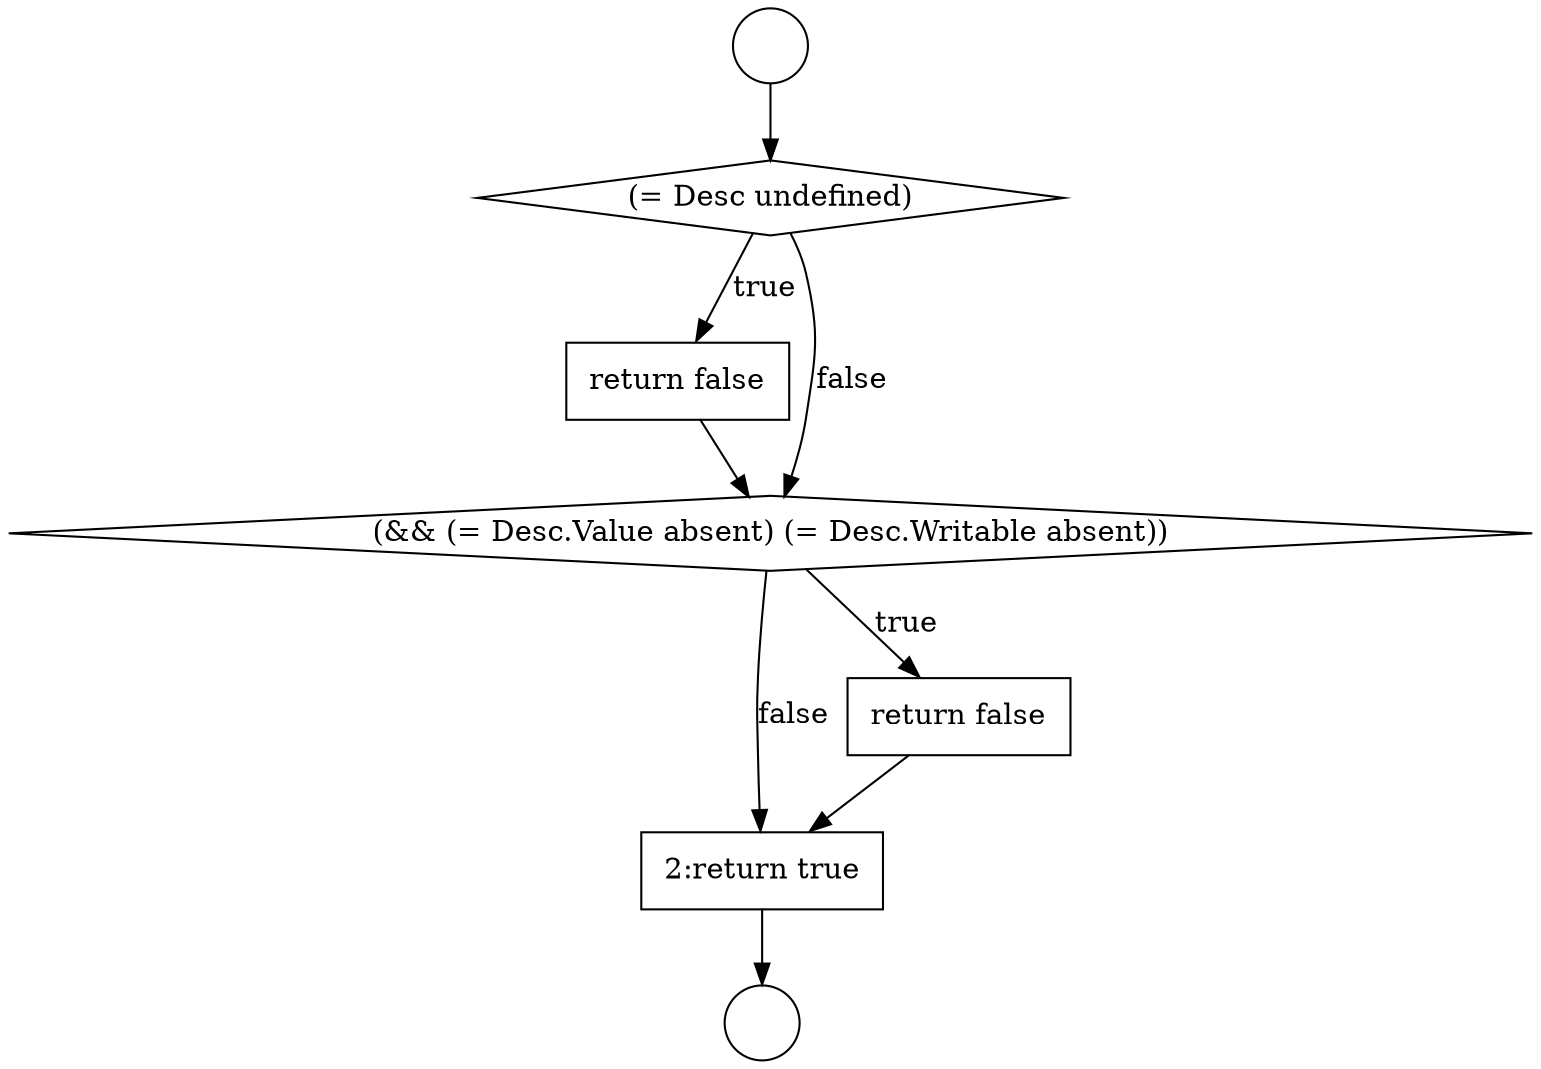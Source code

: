 digraph {
  node164 [shape=none, margin=0, label=<<font color="black">
    <table border="0" cellborder="1" cellspacing="0" cellpadding="10">
      <tr><td align="left">2:return true</td></tr>
    </table>
  </font>> color="black" fillcolor="white" style=filled]
  node160 [shape=diamond, label=<<font color="black">(= Desc undefined)</font>> color="black" fillcolor="white" style=filled]
  node161 [shape=none, margin=0, label=<<font color="black">
    <table border="0" cellborder="1" cellspacing="0" cellpadding="10">
      <tr><td align="left">return false</td></tr>
    </table>
  </font>> color="black" fillcolor="white" style=filled]
  node159 [shape=circle label=" " color="black" fillcolor="white" style=filled]
  node162 [shape=diamond, label=<<font color="black">(&amp;&amp; (= Desc.Value absent) (= Desc.Writable absent))</font>> color="black" fillcolor="white" style=filled]
  node158 [shape=circle label=" " color="black" fillcolor="white" style=filled]
  node163 [shape=none, margin=0, label=<<font color="black">
    <table border="0" cellborder="1" cellspacing="0" cellpadding="10">
      <tr><td align="left">return false</td></tr>
    </table>
  </font>> color="black" fillcolor="white" style=filled]
  node158 -> node160 [ color="black"]
  node161 -> node162 [ color="black"]
  node164 -> node159 [ color="black"]
  node162 -> node163 [label=<<font color="black">true</font>> color="black"]
  node162 -> node164 [label=<<font color="black">false</font>> color="black"]
  node160 -> node161 [label=<<font color="black">true</font>> color="black"]
  node160 -> node162 [label=<<font color="black">false</font>> color="black"]
  node163 -> node164 [ color="black"]
}
